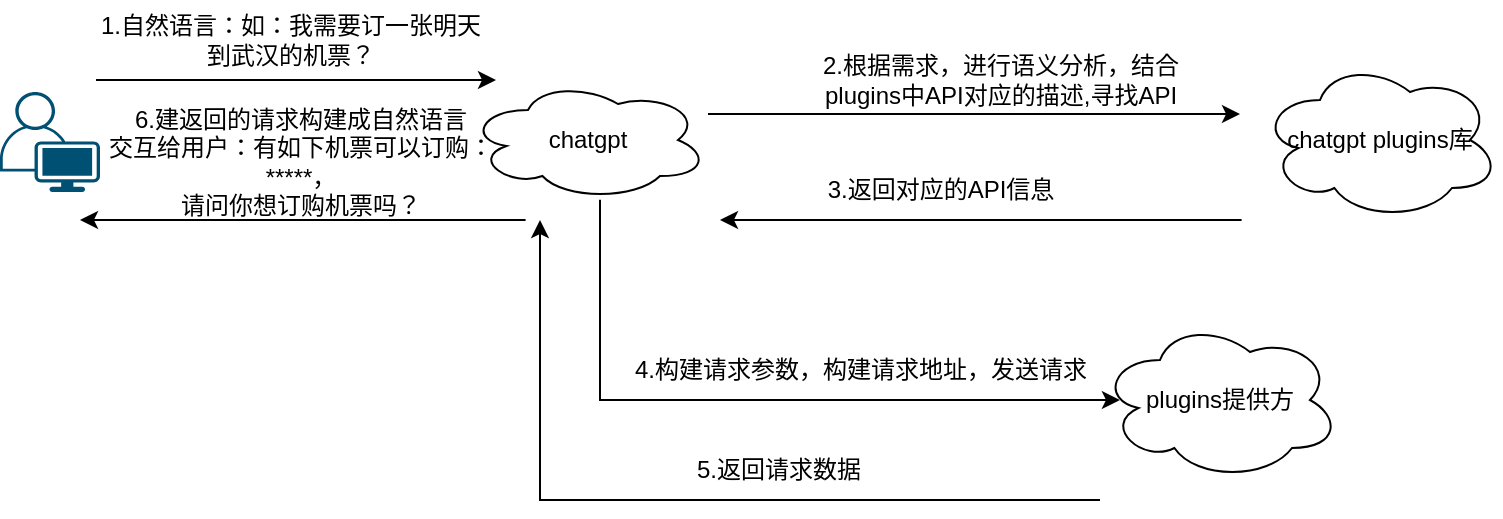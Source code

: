 <mxfile version="21.1.2" type="github">
  <diagram name="第 1 页" id="BWq1UwHyaP0OZSpl17Me">
    <mxGraphModel dx="954" dy="570" grid="1" gridSize="10" guides="1" tooltips="1" connect="1" arrows="1" fold="1" page="1" pageScale="1" pageWidth="827" pageHeight="1169" math="0" shadow="0">
      <root>
        <mxCell id="0" />
        <mxCell id="1" parent="0" />
        <mxCell id="yMwzh4UZsZ9kzbpuvY15-9" style="edgeStyle=orthogonalEdgeStyle;rounded=0;orthogonalLoop=1;jettySize=auto;html=1;" edge="1" parent="1">
          <mxGeometry relative="1" as="geometry">
            <mxPoint x="414" y="227" as="sourcePoint" />
            <mxPoint x="680" y="227" as="targetPoint" />
            <Array as="points">
              <mxPoint x="560" y="227" />
              <mxPoint x="560" y="227" />
            </Array>
          </mxGeometry>
        </mxCell>
        <mxCell id="yMwzh4UZsZ9kzbpuvY15-14" style="edgeStyle=orthogonalEdgeStyle;rounded=0;orthogonalLoop=1;jettySize=auto;html=1;entryX=0.083;entryY=0.5;entryDx=0;entryDy=0;entryPerimeter=0;" edge="1" parent="1" source="yMwzh4UZsZ9kzbpuvY15-2" target="yMwzh4UZsZ9kzbpuvY15-8">
          <mxGeometry relative="1" as="geometry">
            <Array as="points">
              <mxPoint x="360" y="370" />
            </Array>
          </mxGeometry>
        </mxCell>
        <mxCell id="yMwzh4UZsZ9kzbpuvY15-2" value="chatgpt" style="ellipse;shape=cloud;whiteSpace=wrap;html=1;align=center;" vertex="1" parent="1">
          <mxGeometry x="294" y="210" width="120" height="60" as="geometry" />
        </mxCell>
        <mxCell id="yMwzh4UZsZ9kzbpuvY15-5" style="edgeStyle=orthogonalEdgeStyle;rounded=0;orthogonalLoop=1;jettySize=auto;html=1;" edge="1" parent="1">
          <mxGeometry relative="1" as="geometry">
            <mxPoint x="108" y="210" as="sourcePoint" />
            <mxPoint x="308" y="210" as="targetPoint" />
            <Array as="points">
              <mxPoint x="300" y="210" />
            </Array>
          </mxGeometry>
        </mxCell>
        <mxCell id="yMwzh4UZsZ9kzbpuvY15-3" value="" style="points=[[0.35,0,0],[0.98,0.51,0],[1,0.71,0],[0.67,1,0],[0,0.795,0],[0,0.65,0]];verticalLabelPosition=bottom;sketch=0;html=1;verticalAlign=top;aspect=fixed;align=center;pointerEvents=1;shape=mxgraph.cisco19.user;fillColor=#005073;strokeColor=none;" vertex="1" parent="1">
          <mxGeometry x="60" y="216" width="50" height="50" as="geometry" />
        </mxCell>
        <mxCell id="yMwzh4UZsZ9kzbpuvY15-7" value="chatgpt plugins库" style="ellipse;shape=cloud;whiteSpace=wrap;html=1;" vertex="1" parent="1">
          <mxGeometry x="690" y="200" width="120" height="80" as="geometry" />
        </mxCell>
        <mxCell id="yMwzh4UZsZ9kzbpuvY15-8" value="plugins提供方" style="ellipse;shape=cloud;whiteSpace=wrap;html=1;" vertex="1" parent="1">
          <mxGeometry x="610" y="330" width="120" height="80" as="geometry" />
        </mxCell>
        <mxCell id="yMwzh4UZsZ9kzbpuvY15-10" value="2.根据需求，进行语义分析，结合&lt;br&gt;plugins中API对应的描述,寻找API" style="text;html=1;align=center;verticalAlign=middle;resizable=0;points=[];autosize=1;strokeColor=none;fillColor=none;" vertex="1" parent="1">
          <mxGeometry x="460" y="190" width="200" height="40" as="geometry" />
        </mxCell>
        <mxCell id="yMwzh4UZsZ9kzbpuvY15-11" value="1.自然语言：如：我需要订一张明天&lt;br&gt;到武汉的机票？" style="text;html=1;align=center;verticalAlign=middle;resizable=0;points=[];autosize=1;strokeColor=none;fillColor=none;" vertex="1" parent="1">
          <mxGeometry x="100" y="170" width="210" height="40" as="geometry" />
        </mxCell>
        <mxCell id="yMwzh4UZsZ9kzbpuvY15-12" style="edgeStyle=orthogonalEdgeStyle;rounded=0;orthogonalLoop=1;jettySize=auto;html=1;" edge="1" parent="1">
          <mxGeometry relative="1" as="geometry">
            <mxPoint x="630" y="280" as="sourcePoint" />
            <mxPoint x="420" y="280" as="targetPoint" />
            <Array as="points">
              <mxPoint x="680.8" y="280" />
              <mxPoint x="383.8" y="280" />
            </Array>
          </mxGeometry>
        </mxCell>
        <mxCell id="yMwzh4UZsZ9kzbpuvY15-13" value="3.返回对应的API信息" style="text;html=1;align=center;verticalAlign=middle;resizable=0;points=[];autosize=1;strokeColor=none;fillColor=none;" vertex="1" parent="1">
          <mxGeometry x="460" y="250" width="140" height="30" as="geometry" />
        </mxCell>
        <mxCell id="yMwzh4UZsZ9kzbpuvY15-15" value="4.构建请求参数，构建请求地址，发送请求" style="text;html=1;align=center;verticalAlign=middle;resizable=0;points=[];autosize=1;strokeColor=none;fillColor=none;" vertex="1" parent="1">
          <mxGeometry x="365" y="340" width="250" height="30" as="geometry" />
        </mxCell>
        <mxCell id="yMwzh4UZsZ9kzbpuvY15-18" style="edgeStyle=orthogonalEdgeStyle;rounded=0;orthogonalLoop=1;jettySize=auto;html=1;" edge="1" parent="1">
          <mxGeometry relative="1" as="geometry">
            <mxPoint x="559.2" y="420" as="sourcePoint" />
            <mxPoint x="330" y="280" as="targetPoint" />
            <Array as="points">
              <mxPoint x="610" y="420" />
              <mxPoint x="313" y="420" />
            </Array>
          </mxGeometry>
        </mxCell>
        <mxCell id="yMwzh4UZsZ9kzbpuvY15-19" value="5.返回请求数据" style="text;html=1;align=center;verticalAlign=middle;resizable=0;points=[];autosize=1;strokeColor=none;fillColor=none;" vertex="1" parent="1">
          <mxGeometry x="394" y="390" width="110" height="30" as="geometry" />
        </mxCell>
        <mxCell id="yMwzh4UZsZ9kzbpuvY15-21" style="edgeStyle=orthogonalEdgeStyle;rounded=0;orthogonalLoop=1;jettySize=auto;html=1;" edge="1" parent="1">
          <mxGeometry relative="1" as="geometry">
            <mxPoint x="220" y="280" as="sourcePoint" />
            <mxPoint x="100" y="280" as="targetPoint" />
            <Array as="points">
              <mxPoint x="322.8" y="280" />
              <mxPoint x="25.8" y="280" />
            </Array>
          </mxGeometry>
        </mxCell>
        <mxCell id="yMwzh4UZsZ9kzbpuvY15-22" value="6.建返回的请求构建成自然语言&lt;br&gt;交互给用户：有如下机票可以订购：&lt;br&gt;*****，&lt;br&gt;请问你想订购机票吗？" style="text;html=1;align=center;verticalAlign=middle;resizable=0;points=[];autosize=1;strokeColor=none;fillColor=none;" vertex="1" parent="1">
          <mxGeometry x="100" y="216" width="220" height="70" as="geometry" />
        </mxCell>
      </root>
    </mxGraphModel>
  </diagram>
</mxfile>
